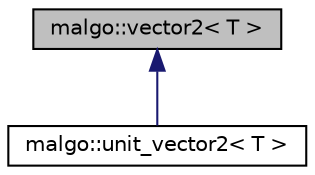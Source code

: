 digraph "malgo::vector2&lt; T &gt;"
{
  edge [fontname="Helvetica",fontsize="10",labelfontname="Helvetica",labelfontsize="10"];
  node [fontname="Helvetica",fontsize="10",shape=record];
  Node1 [label="malgo::vector2\< T \>",height=0.2,width=0.4,color="black", fillcolor="grey75", style="filled", fontcolor="black"];
  Node1 -> Node2 [dir="back",color="midnightblue",fontsize="10",style="solid",fontname="Helvetica"];
  Node2 [label="malgo::unit_vector2\< T \>",height=0.2,width=0.4,color="black", fillcolor="white", style="filled",URL="$classmalgo_1_1unit__vector2.html"];
}
